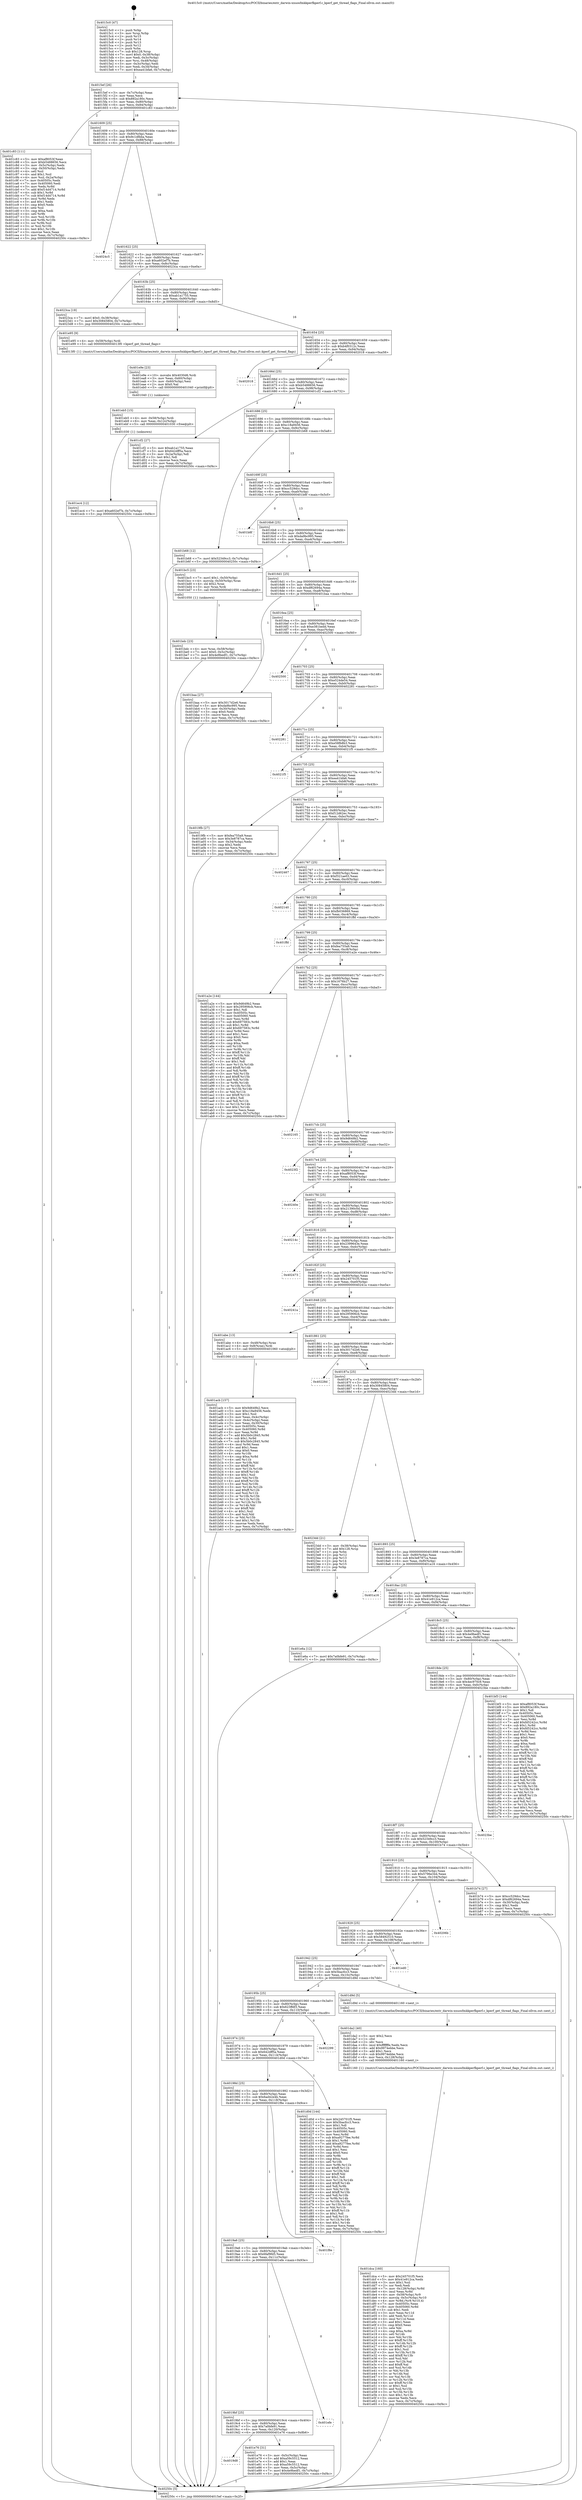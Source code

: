 digraph "0x4015c0" {
  label = "0x4015c0 (/mnt/c/Users/mathe/Desktop/tcc/POCII/binaries/extr_darwin-xnuosfmkkperfkperf.c_kperf_get_thread_flags_Final-ollvm.out::main(0))"
  labelloc = "t"
  node[shape=record]

  Entry [label="",width=0.3,height=0.3,shape=circle,fillcolor=black,style=filled]
  "0x4015ef" [label="{
     0x4015ef [26]\l
     | [instrs]\l
     &nbsp;&nbsp;0x4015ef \<+3\>: mov -0x7c(%rbp),%eax\l
     &nbsp;&nbsp;0x4015f2 \<+2\>: mov %eax,%ecx\l
     &nbsp;&nbsp;0x4015f4 \<+6\>: sub $0x892a180c,%ecx\l
     &nbsp;&nbsp;0x4015fa \<+3\>: mov %eax,-0x80(%rbp)\l
     &nbsp;&nbsp;0x4015fd \<+6\>: mov %ecx,-0x84(%rbp)\l
     &nbsp;&nbsp;0x401603 \<+6\>: je 0000000000401c83 \<main+0x6c3\>\l
  }"]
  "0x401c83" [label="{
     0x401c83 [111]\l
     | [instrs]\l
     &nbsp;&nbsp;0x401c83 \<+5\>: mov $0xaf8053f,%eax\l
     &nbsp;&nbsp;0x401c88 \<+5\>: mov $0xb5488656,%ecx\l
     &nbsp;&nbsp;0x401c8d \<+3\>: mov -0x5c(%rbp),%edx\l
     &nbsp;&nbsp;0x401c90 \<+3\>: cmp -0x50(%rbp),%edx\l
     &nbsp;&nbsp;0x401c93 \<+4\>: setl %sil\l
     &nbsp;&nbsp;0x401c97 \<+4\>: and $0x1,%sil\l
     &nbsp;&nbsp;0x401c9b \<+4\>: mov %sil,-0x2a(%rbp)\l
     &nbsp;&nbsp;0x401c9f \<+7\>: mov 0x40505c,%edx\l
     &nbsp;&nbsp;0x401ca6 \<+7\>: mov 0x405060,%edi\l
     &nbsp;&nbsp;0x401cad \<+3\>: mov %edx,%r8d\l
     &nbsp;&nbsp;0x401cb0 \<+7\>: add $0xf14d4714,%r8d\l
     &nbsp;&nbsp;0x401cb7 \<+4\>: sub $0x1,%r8d\l
     &nbsp;&nbsp;0x401cbb \<+7\>: sub $0xf14d4714,%r8d\l
     &nbsp;&nbsp;0x401cc2 \<+4\>: imul %r8d,%edx\l
     &nbsp;&nbsp;0x401cc6 \<+3\>: and $0x1,%edx\l
     &nbsp;&nbsp;0x401cc9 \<+3\>: cmp $0x0,%edx\l
     &nbsp;&nbsp;0x401ccc \<+4\>: sete %sil\l
     &nbsp;&nbsp;0x401cd0 \<+3\>: cmp $0xa,%edi\l
     &nbsp;&nbsp;0x401cd3 \<+4\>: setl %r9b\l
     &nbsp;&nbsp;0x401cd7 \<+3\>: mov %sil,%r10b\l
     &nbsp;&nbsp;0x401cda \<+3\>: and %r9b,%r10b\l
     &nbsp;&nbsp;0x401cdd \<+3\>: xor %r9b,%sil\l
     &nbsp;&nbsp;0x401ce0 \<+3\>: or %sil,%r10b\l
     &nbsp;&nbsp;0x401ce3 \<+4\>: test $0x1,%r10b\l
     &nbsp;&nbsp;0x401ce7 \<+3\>: cmovne %ecx,%eax\l
     &nbsp;&nbsp;0x401cea \<+3\>: mov %eax,-0x7c(%rbp)\l
     &nbsp;&nbsp;0x401ced \<+5\>: jmp 000000000040250c \<main+0xf4c\>\l
  }"]
  "0x401609" [label="{
     0x401609 [25]\l
     | [instrs]\l
     &nbsp;&nbsp;0x401609 \<+5\>: jmp 000000000040160e \<main+0x4e\>\l
     &nbsp;&nbsp;0x40160e \<+3\>: mov -0x80(%rbp),%eax\l
     &nbsp;&nbsp;0x401611 \<+5\>: sub $0x9c1dfbba,%eax\l
     &nbsp;&nbsp;0x401616 \<+6\>: mov %eax,-0x88(%rbp)\l
     &nbsp;&nbsp;0x40161c \<+6\>: je 00000000004024c5 \<main+0xf05\>\l
  }"]
  Exit [label="",width=0.3,height=0.3,shape=circle,fillcolor=black,style=filled,peripheries=2]
  "0x4024c5" [label="{
     0x4024c5\l
  }", style=dashed]
  "0x401622" [label="{
     0x401622 [25]\l
     | [instrs]\l
     &nbsp;&nbsp;0x401622 \<+5\>: jmp 0000000000401627 \<main+0x67\>\l
     &nbsp;&nbsp;0x401627 \<+3\>: mov -0x80(%rbp),%eax\l
     &nbsp;&nbsp;0x40162a \<+5\>: sub $0xa602ef7b,%eax\l
     &nbsp;&nbsp;0x40162f \<+6\>: mov %eax,-0x8c(%rbp)\l
     &nbsp;&nbsp;0x401635 \<+6\>: je 00000000004023ca \<main+0xe0a\>\l
  }"]
  "0x401ec4" [label="{
     0x401ec4 [12]\l
     | [instrs]\l
     &nbsp;&nbsp;0x401ec4 \<+7\>: movl $0xa602ef7b,-0x7c(%rbp)\l
     &nbsp;&nbsp;0x401ecb \<+5\>: jmp 000000000040250c \<main+0xf4c\>\l
  }"]
  "0x4023ca" [label="{
     0x4023ca [19]\l
     | [instrs]\l
     &nbsp;&nbsp;0x4023ca \<+7\>: movl $0x0,-0x38(%rbp)\l
     &nbsp;&nbsp;0x4023d1 \<+7\>: movl $0x30845804,-0x7c(%rbp)\l
     &nbsp;&nbsp;0x4023d8 \<+5\>: jmp 000000000040250c \<main+0xf4c\>\l
  }"]
  "0x40163b" [label="{
     0x40163b [25]\l
     | [instrs]\l
     &nbsp;&nbsp;0x40163b \<+5\>: jmp 0000000000401640 \<main+0x80\>\l
     &nbsp;&nbsp;0x401640 \<+3\>: mov -0x80(%rbp),%eax\l
     &nbsp;&nbsp;0x401643 \<+5\>: sub $0xab1a1755,%eax\l
     &nbsp;&nbsp;0x401648 \<+6\>: mov %eax,-0x90(%rbp)\l
     &nbsp;&nbsp;0x40164e \<+6\>: je 0000000000401e95 \<main+0x8d5\>\l
  }"]
  "0x401eb5" [label="{
     0x401eb5 [15]\l
     | [instrs]\l
     &nbsp;&nbsp;0x401eb5 \<+4\>: mov -0x58(%rbp),%rdi\l
     &nbsp;&nbsp;0x401eb9 \<+6\>: mov %eax,-0x12c(%rbp)\l
     &nbsp;&nbsp;0x401ebf \<+5\>: call 0000000000401030 \<free@plt\>\l
     | [calls]\l
     &nbsp;&nbsp;0x401030 \{1\} (unknown)\l
  }"]
  "0x401e95" [label="{
     0x401e95 [9]\l
     | [instrs]\l
     &nbsp;&nbsp;0x401e95 \<+4\>: mov -0x58(%rbp),%rdi\l
     &nbsp;&nbsp;0x401e99 \<+5\>: call 00000000004013f0 \<kperf_get_thread_flags\>\l
     | [calls]\l
     &nbsp;&nbsp;0x4013f0 \{1\} (/mnt/c/Users/mathe/Desktop/tcc/POCII/binaries/extr_darwin-xnuosfmkkperfkperf.c_kperf_get_thread_flags_Final-ollvm.out::kperf_get_thread_flags)\l
  }"]
  "0x401654" [label="{
     0x401654 [25]\l
     | [instrs]\l
     &nbsp;&nbsp;0x401654 \<+5\>: jmp 0000000000401659 \<main+0x99\>\l
     &nbsp;&nbsp;0x401659 \<+3\>: mov -0x80(%rbp),%eax\l
     &nbsp;&nbsp;0x40165c \<+5\>: sub $0xb4f0312c,%eax\l
     &nbsp;&nbsp;0x401661 \<+6\>: mov %eax,-0x94(%rbp)\l
     &nbsp;&nbsp;0x401667 \<+6\>: je 0000000000402018 \<main+0xa58\>\l
  }"]
  "0x401e9e" [label="{
     0x401e9e [23]\l
     | [instrs]\l
     &nbsp;&nbsp;0x401e9e \<+10\>: movabs $0x4030d6,%rdi\l
     &nbsp;&nbsp;0x401ea8 \<+3\>: mov %eax,-0x60(%rbp)\l
     &nbsp;&nbsp;0x401eab \<+3\>: mov -0x60(%rbp),%esi\l
     &nbsp;&nbsp;0x401eae \<+2\>: mov $0x0,%al\l
     &nbsp;&nbsp;0x401eb0 \<+5\>: call 0000000000401040 \<printf@plt\>\l
     | [calls]\l
     &nbsp;&nbsp;0x401040 \{1\} (unknown)\l
  }"]
  "0x402018" [label="{
     0x402018\l
  }", style=dashed]
  "0x40166d" [label="{
     0x40166d [25]\l
     | [instrs]\l
     &nbsp;&nbsp;0x40166d \<+5\>: jmp 0000000000401672 \<main+0xb2\>\l
     &nbsp;&nbsp;0x401672 \<+3\>: mov -0x80(%rbp),%eax\l
     &nbsp;&nbsp;0x401675 \<+5\>: sub $0xb5488656,%eax\l
     &nbsp;&nbsp;0x40167a \<+6\>: mov %eax,-0x98(%rbp)\l
     &nbsp;&nbsp;0x401680 \<+6\>: je 0000000000401cf2 \<main+0x732\>\l
  }"]
  "0x4019d8" [label="{
     0x4019d8\l
  }", style=dashed]
  "0x401cf2" [label="{
     0x401cf2 [27]\l
     | [instrs]\l
     &nbsp;&nbsp;0x401cf2 \<+5\>: mov $0xab1a1755,%eax\l
     &nbsp;&nbsp;0x401cf7 \<+5\>: mov $0x642dff5a,%ecx\l
     &nbsp;&nbsp;0x401cfc \<+3\>: mov -0x2a(%rbp),%dl\l
     &nbsp;&nbsp;0x401cff \<+3\>: test $0x1,%dl\l
     &nbsp;&nbsp;0x401d02 \<+3\>: cmovne %ecx,%eax\l
     &nbsp;&nbsp;0x401d05 \<+3\>: mov %eax,-0x7c(%rbp)\l
     &nbsp;&nbsp;0x401d08 \<+5\>: jmp 000000000040250c \<main+0xf4c\>\l
  }"]
  "0x401686" [label="{
     0x401686 [25]\l
     | [instrs]\l
     &nbsp;&nbsp;0x401686 \<+5\>: jmp 000000000040168b \<main+0xcb\>\l
     &nbsp;&nbsp;0x40168b \<+3\>: mov -0x80(%rbp),%eax\l
     &nbsp;&nbsp;0x40168e \<+5\>: sub $0xc18a9456,%eax\l
     &nbsp;&nbsp;0x401693 \<+6\>: mov %eax,-0x9c(%rbp)\l
     &nbsp;&nbsp;0x401699 \<+6\>: je 0000000000401b68 \<main+0x5a8\>\l
  }"]
  "0x401e76" [label="{
     0x401e76 [31]\l
     | [instrs]\l
     &nbsp;&nbsp;0x401e76 \<+3\>: mov -0x5c(%rbp),%eax\l
     &nbsp;&nbsp;0x401e79 \<+5\>: add $0xa59c5512,%eax\l
     &nbsp;&nbsp;0x401e7e \<+3\>: add $0x1,%eax\l
     &nbsp;&nbsp;0x401e81 \<+5\>: sub $0xa59c5512,%eax\l
     &nbsp;&nbsp;0x401e86 \<+3\>: mov %eax,-0x5c(%rbp)\l
     &nbsp;&nbsp;0x401e89 \<+7\>: movl $0x4e9bedf1,-0x7c(%rbp)\l
     &nbsp;&nbsp;0x401e90 \<+5\>: jmp 000000000040250c \<main+0xf4c\>\l
  }"]
  "0x401b68" [label="{
     0x401b68 [12]\l
     | [instrs]\l
     &nbsp;&nbsp;0x401b68 \<+7\>: movl $0x52349cc3,-0x7c(%rbp)\l
     &nbsp;&nbsp;0x401b6f \<+5\>: jmp 000000000040250c \<main+0xf4c\>\l
  }"]
  "0x40169f" [label="{
     0x40169f [25]\l
     | [instrs]\l
     &nbsp;&nbsp;0x40169f \<+5\>: jmp 00000000004016a4 \<main+0xe4\>\l
     &nbsp;&nbsp;0x4016a4 \<+3\>: mov -0x80(%rbp),%eax\l
     &nbsp;&nbsp;0x4016a7 \<+5\>: sub $0xcc529dcc,%eax\l
     &nbsp;&nbsp;0x4016ac \<+6\>: mov %eax,-0xa0(%rbp)\l
     &nbsp;&nbsp;0x4016b2 \<+6\>: je 0000000000401b8f \<main+0x5cf\>\l
  }"]
  "0x4019bf" [label="{
     0x4019bf [25]\l
     | [instrs]\l
     &nbsp;&nbsp;0x4019bf \<+5\>: jmp 00000000004019c4 \<main+0x404\>\l
     &nbsp;&nbsp;0x4019c4 \<+3\>: mov -0x80(%rbp),%eax\l
     &nbsp;&nbsp;0x4019c7 \<+5\>: sub $0x7a0bfe91,%eax\l
     &nbsp;&nbsp;0x4019cc \<+6\>: mov %eax,-0x120(%rbp)\l
     &nbsp;&nbsp;0x4019d2 \<+6\>: je 0000000000401e76 \<main+0x8b6\>\l
  }"]
  "0x401b8f" [label="{
     0x401b8f\l
  }", style=dashed]
  "0x4016b8" [label="{
     0x4016b8 [25]\l
     | [instrs]\l
     &nbsp;&nbsp;0x4016b8 \<+5\>: jmp 00000000004016bd \<main+0xfd\>\l
     &nbsp;&nbsp;0x4016bd \<+3\>: mov -0x80(%rbp),%eax\l
     &nbsp;&nbsp;0x4016c0 \<+5\>: sub $0xda9bc995,%eax\l
     &nbsp;&nbsp;0x4016c5 \<+6\>: mov %eax,-0xa4(%rbp)\l
     &nbsp;&nbsp;0x4016cb \<+6\>: je 0000000000401bc5 \<main+0x605\>\l
  }"]
  "0x401efe" [label="{
     0x401efe\l
  }", style=dashed]
  "0x401bc5" [label="{
     0x401bc5 [23]\l
     | [instrs]\l
     &nbsp;&nbsp;0x401bc5 \<+7\>: movl $0x1,-0x50(%rbp)\l
     &nbsp;&nbsp;0x401bcc \<+4\>: movslq -0x50(%rbp),%rax\l
     &nbsp;&nbsp;0x401bd0 \<+4\>: shl $0x2,%rax\l
     &nbsp;&nbsp;0x401bd4 \<+3\>: mov %rax,%rdi\l
     &nbsp;&nbsp;0x401bd7 \<+5\>: call 0000000000401050 \<malloc@plt\>\l
     | [calls]\l
     &nbsp;&nbsp;0x401050 \{1\} (unknown)\l
  }"]
  "0x4016d1" [label="{
     0x4016d1 [25]\l
     | [instrs]\l
     &nbsp;&nbsp;0x4016d1 \<+5\>: jmp 00000000004016d6 \<main+0x116\>\l
     &nbsp;&nbsp;0x4016d6 \<+3\>: mov -0x80(%rbp),%eax\l
     &nbsp;&nbsp;0x4016d9 \<+5\>: sub $0xdf62694a,%eax\l
     &nbsp;&nbsp;0x4016de \<+6\>: mov %eax,-0xa8(%rbp)\l
     &nbsp;&nbsp;0x4016e4 \<+6\>: je 0000000000401baa \<main+0x5ea\>\l
  }"]
  "0x4019a6" [label="{
     0x4019a6 [25]\l
     | [instrs]\l
     &nbsp;&nbsp;0x4019a6 \<+5\>: jmp 00000000004019ab \<main+0x3eb\>\l
     &nbsp;&nbsp;0x4019ab \<+3\>: mov -0x80(%rbp),%eax\l
     &nbsp;&nbsp;0x4019ae \<+5\>: sub $0x6faf9fd5,%eax\l
     &nbsp;&nbsp;0x4019b3 \<+6\>: mov %eax,-0x11c(%rbp)\l
     &nbsp;&nbsp;0x4019b9 \<+6\>: je 0000000000401efe \<main+0x93e\>\l
  }"]
  "0x401baa" [label="{
     0x401baa [27]\l
     | [instrs]\l
     &nbsp;&nbsp;0x401baa \<+5\>: mov $0x3017d2e6,%eax\l
     &nbsp;&nbsp;0x401baf \<+5\>: mov $0xda9bc995,%ecx\l
     &nbsp;&nbsp;0x401bb4 \<+3\>: mov -0x30(%rbp),%edx\l
     &nbsp;&nbsp;0x401bb7 \<+3\>: cmp $0x0,%edx\l
     &nbsp;&nbsp;0x401bba \<+3\>: cmove %ecx,%eax\l
     &nbsp;&nbsp;0x401bbd \<+3\>: mov %eax,-0x7c(%rbp)\l
     &nbsp;&nbsp;0x401bc0 \<+5\>: jmp 000000000040250c \<main+0xf4c\>\l
  }"]
  "0x4016ea" [label="{
     0x4016ea [25]\l
     | [instrs]\l
     &nbsp;&nbsp;0x4016ea \<+5\>: jmp 00000000004016ef \<main+0x12f\>\l
     &nbsp;&nbsp;0x4016ef \<+3\>: mov -0x80(%rbp),%eax\l
     &nbsp;&nbsp;0x4016f2 \<+5\>: sub $0xe381bedd,%eax\l
     &nbsp;&nbsp;0x4016f7 \<+6\>: mov %eax,-0xac(%rbp)\l
     &nbsp;&nbsp;0x4016fd \<+6\>: je 0000000000402500 \<main+0xf40\>\l
  }"]
  "0x401f8e" [label="{
     0x401f8e\l
  }", style=dashed]
  "0x402500" [label="{
     0x402500\l
  }", style=dashed]
  "0x401703" [label="{
     0x401703 [25]\l
     | [instrs]\l
     &nbsp;&nbsp;0x401703 \<+5\>: jmp 0000000000401708 \<main+0x148\>\l
     &nbsp;&nbsp;0x401708 \<+3\>: mov -0x80(%rbp),%eax\l
     &nbsp;&nbsp;0x40170b \<+5\>: sub $0xe524de54,%eax\l
     &nbsp;&nbsp;0x401710 \<+6\>: mov %eax,-0xb0(%rbp)\l
     &nbsp;&nbsp;0x401716 \<+6\>: je 0000000000402281 \<main+0xcc1\>\l
  }"]
  "0x401dca" [label="{
     0x401dca [160]\l
     | [instrs]\l
     &nbsp;&nbsp;0x401dca \<+5\>: mov $0x245701f5,%ecx\l
     &nbsp;&nbsp;0x401dcf \<+5\>: mov $0x41e912ca,%edx\l
     &nbsp;&nbsp;0x401dd4 \<+3\>: mov $0x1,%sil\l
     &nbsp;&nbsp;0x401dd7 \<+2\>: xor %edi,%edi\l
     &nbsp;&nbsp;0x401dd9 \<+7\>: mov -0x128(%rbp),%r8d\l
     &nbsp;&nbsp;0x401de0 \<+4\>: imul %eax,%r8d\l
     &nbsp;&nbsp;0x401de4 \<+4\>: mov -0x58(%rbp),%r9\l
     &nbsp;&nbsp;0x401de8 \<+4\>: movslq -0x5c(%rbp),%r10\l
     &nbsp;&nbsp;0x401dec \<+4\>: mov %r8d,(%r9,%r10,4)\l
     &nbsp;&nbsp;0x401df0 \<+7\>: mov 0x40505c,%eax\l
     &nbsp;&nbsp;0x401df7 \<+8\>: mov 0x405060,%r8d\l
     &nbsp;&nbsp;0x401dff \<+3\>: sub $0x1,%edi\l
     &nbsp;&nbsp;0x401e02 \<+3\>: mov %eax,%r11d\l
     &nbsp;&nbsp;0x401e05 \<+3\>: add %edi,%r11d\l
     &nbsp;&nbsp;0x401e08 \<+4\>: imul %r11d,%eax\l
     &nbsp;&nbsp;0x401e0c \<+3\>: and $0x1,%eax\l
     &nbsp;&nbsp;0x401e0f \<+3\>: cmp $0x0,%eax\l
     &nbsp;&nbsp;0x401e12 \<+3\>: sete %bl\l
     &nbsp;&nbsp;0x401e15 \<+4\>: cmp $0xa,%r8d\l
     &nbsp;&nbsp;0x401e19 \<+4\>: setl %r14b\l
     &nbsp;&nbsp;0x401e1d \<+3\>: mov %bl,%r15b\l
     &nbsp;&nbsp;0x401e20 \<+4\>: xor $0xff,%r15b\l
     &nbsp;&nbsp;0x401e24 \<+3\>: mov %r14b,%r12b\l
     &nbsp;&nbsp;0x401e27 \<+4\>: xor $0xff,%r12b\l
     &nbsp;&nbsp;0x401e2b \<+4\>: xor $0x1,%sil\l
     &nbsp;&nbsp;0x401e2f \<+3\>: mov %r15b,%r13b\l
     &nbsp;&nbsp;0x401e32 \<+4\>: and $0xff,%r13b\l
     &nbsp;&nbsp;0x401e36 \<+3\>: and %sil,%bl\l
     &nbsp;&nbsp;0x401e39 \<+3\>: mov %r12b,%al\l
     &nbsp;&nbsp;0x401e3c \<+2\>: and $0xff,%al\l
     &nbsp;&nbsp;0x401e3e \<+3\>: and %sil,%r14b\l
     &nbsp;&nbsp;0x401e41 \<+3\>: or %bl,%r13b\l
     &nbsp;&nbsp;0x401e44 \<+3\>: or %r14b,%al\l
     &nbsp;&nbsp;0x401e47 \<+3\>: xor %al,%r13b\l
     &nbsp;&nbsp;0x401e4a \<+3\>: or %r12b,%r15b\l
     &nbsp;&nbsp;0x401e4d \<+4\>: xor $0xff,%r15b\l
     &nbsp;&nbsp;0x401e51 \<+4\>: or $0x1,%sil\l
     &nbsp;&nbsp;0x401e55 \<+3\>: and %sil,%r15b\l
     &nbsp;&nbsp;0x401e58 \<+3\>: or %r15b,%r13b\l
     &nbsp;&nbsp;0x401e5b \<+4\>: test $0x1,%r13b\l
     &nbsp;&nbsp;0x401e5f \<+3\>: cmovne %edx,%ecx\l
     &nbsp;&nbsp;0x401e62 \<+3\>: mov %ecx,-0x7c(%rbp)\l
     &nbsp;&nbsp;0x401e65 \<+5\>: jmp 000000000040250c \<main+0xf4c\>\l
  }"]
  "0x402281" [label="{
     0x402281\l
  }", style=dashed]
  "0x40171c" [label="{
     0x40171c [25]\l
     | [instrs]\l
     &nbsp;&nbsp;0x40171c \<+5\>: jmp 0000000000401721 \<main+0x161\>\l
     &nbsp;&nbsp;0x401721 \<+3\>: mov -0x80(%rbp),%eax\l
     &nbsp;&nbsp;0x401724 \<+5\>: sub $0xe58fb8b3,%eax\l
     &nbsp;&nbsp;0x401729 \<+6\>: mov %eax,-0xb4(%rbp)\l
     &nbsp;&nbsp;0x40172f \<+6\>: je 00000000004021f5 \<main+0xc35\>\l
  }"]
  "0x401da2" [label="{
     0x401da2 [40]\l
     | [instrs]\l
     &nbsp;&nbsp;0x401da2 \<+5\>: mov $0x2,%ecx\l
     &nbsp;&nbsp;0x401da7 \<+1\>: cltd\l
     &nbsp;&nbsp;0x401da8 \<+2\>: idiv %ecx\l
     &nbsp;&nbsp;0x401daa \<+6\>: imul $0xfffffffe,%edx,%ecx\l
     &nbsp;&nbsp;0x401db0 \<+6\>: add $0x9974ebbe,%ecx\l
     &nbsp;&nbsp;0x401db6 \<+3\>: add $0x1,%ecx\l
     &nbsp;&nbsp;0x401db9 \<+6\>: sub $0x9974ebbe,%ecx\l
     &nbsp;&nbsp;0x401dbf \<+6\>: mov %ecx,-0x128(%rbp)\l
     &nbsp;&nbsp;0x401dc5 \<+5\>: call 0000000000401160 \<next_i\>\l
     | [calls]\l
     &nbsp;&nbsp;0x401160 \{1\} (/mnt/c/Users/mathe/Desktop/tcc/POCII/binaries/extr_darwin-xnuosfmkkperfkperf.c_kperf_get_thread_flags_Final-ollvm.out::next_i)\l
  }"]
  "0x4021f5" [label="{
     0x4021f5\l
  }", style=dashed]
  "0x401735" [label="{
     0x401735 [25]\l
     | [instrs]\l
     &nbsp;&nbsp;0x401735 \<+5\>: jmp 000000000040173a \<main+0x17a\>\l
     &nbsp;&nbsp;0x40173a \<+3\>: mov -0x80(%rbp),%eax\l
     &nbsp;&nbsp;0x40173d \<+5\>: sub $0xea41bfa6,%eax\l
     &nbsp;&nbsp;0x401742 \<+6\>: mov %eax,-0xb8(%rbp)\l
     &nbsp;&nbsp;0x401748 \<+6\>: je 00000000004019fb \<main+0x43b\>\l
  }"]
  "0x40198d" [label="{
     0x40198d [25]\l
     | [instrs]\l
     &nbsp;&nbsp;0x40198d \<+5\>: jmp 0000000000401992 \<main+0x3d2\>\l
     &nbsp;&nbsp;0x401992 \<+3\>: mov -0x80(%rbp),%eax\l
     &nbsp;&nbsp;0x401995 \<+5\>: sub $0x6ad42e4b,%eax\l
     &nbsp;&nbsp;0x40199a \<+6\>: mov %eax,-0x118(%rbp)\l
     &nbsp;&nbsp;0x4019a0 \<+6\>: je 0000000000401f8e \<main+0x9ce\>\l
  }"]
  "0x4019fb" [label="{
     0x4019fb [27]\l
     | [instrs]\l
     &nbsp;&nbsp;0x4019fb \<+5\>: mov $0xfea755a9,%eax\l
     &nbsp;&nbsp;0x401a00 \<+5\>: mov $0x3e8787ca,%ecx\l
     &nbsp;&nbsp;0x401a05 \<+3\>: mov -0x34(%rbp),%edx\l
     &nbsp;&nbsp;0x401a08 \<+3\>: cmp $0x2,%edx\l
     &nbsp;&nbsp;0x401a0b \<+3\>: cmovne %ecx,%eax\l
     &nbsp;&nbsp;0x401a0e \<+3\>: mov %eax,-0x7c(%rbp)\l
     &nbsp;&nbsp;0x401a11 \<+5\>: jmp 000000000040250c \<main+0xf4c\>\l
  }"]
  "0x40174e" [label="{
     0x40174e [25]\l
     | [instrs]\l
     &nbsp;&nbsp;0x40174e \<+5\>: jmp 0000000000401753 \<main+0x193\>\l
     &nbsp;&nbsp;0x401753 \<+3\>: mov -0x80(%rbp),%eax\l
     &nbsp;&nbsp;0x401756 \<+5\>: sub $0xf12d62ec,%eax\l
     &nbsp;&nbsp;0x40175b \<+6\>: mov %eax,-0xbc(%rbp)\l
     &nbsp;&nbsp;0x401761 \<+6\>: je 0000000000402467 \<main+0xea7\>\l
  }"]
  "0x40250c" [label="{
     0x40250c [5]\l
     | [instrs]\l
     &nbsp;&nbsp;0x40250c \<+5\>: jmp 00000000004015ef \<main+0x2f\>\l
  }"]
  "0x4015c0" [label="{
     0x4015c0 [47]\l
     | [instrs]\l
     &nbsp;&nbsp;0x4015c0 \<+1\>: push %rbp\l
     &nbsp;&nbsp;0x4015c1 \<+3\>: mov %rsp,%rbp\l
     &nbsp;&nbsp;0x4015c4 \<+2\>: push %r15\l
     &nbsp;&nbsp;0x4015c6 \<+2\>: push %r14\l
     &nbsp;&nbsp;0x4015c8 \<+2\>: push %r13\l
     &nbsp;&nbsp;0x4015ca \<+2\>: push %r12\l
     &nbsp;&nbsp;0x4015cc \<+1\>: push %rbx\l
     &nbsp;&nbsp;0x4015cd \<+7\>: sub $0x128,%rsp\l
     &nbsp;&nbsp;0x4015d4 \<+7\>: movl $0x0,-0x38(%rbp)\l
     &nbsp;&nbsp;0x4015db \<+3\>: mov %edi,-0x3c(%rbp)\l
     &nbsp;&nbsp;0x4015de \<+4\>: mov %rsi,-0x48(%rbp)\l
     &nbsp;&nbsp;0x4015e2 \<+3\>: mov -0x3c(%rbp),%edi\l
     &nbsp;&nbsp;0x4015e5 \<+3\>: mov %edi,-0x34(%rbp)\l
     &nbsp;&nbsp;0x4015e8 \<+7\>: movl $0xea41bfa6,-0x7c(%rbp)\l
  }"]
  "0x401d0d" [label="{
     0x401d0d [144]\l
     | [instrs]\l
     &nbsp;&nbsp;0x401d0d \<+5\>: mov $0x245701f5,%eax\l
     &nbsp;&nbsp;0x401d12 \<+5\>: mov $0x5bacfcc3,%ecx\l
     &nbsp;&nbsp;0x401d17 \<+2\>: mov $0x1,%dl\l
     &nbsp;&nbsp;0x401d19 \<+7\>: mov 0x40505c,%esi\l
     &nbsp;&nbsp;0x401d20 \<+7\>: mov 0x405060,%edi\l
     &nbsp;&nbsp;0x401d27 \<+3\>: mov %esi,%r8d\l
     &nbsp;&nbsp;0x401d2a \<+7\>: sub $0xa9277fee,%r8d\l
     &nbsp;&nbsp;0x401d31 \<+4\>: sub $0x1,%r8d\l
     &nbsp;&nbsp;0x401d35 \<+7\>: add $0xa9277fee,%r8d\l
     &nbsp;&nbsp;0x401d3c \<+4\>: imul %r8d,%esi\l
     &nbsp;&nbsp;0x401d40 \<+3\>: and $0x1,%esi\l
     &nbsp;&nbsp;0x401d43 \<+3\>: cmp $0x0,%esi\l
     &nbsp;&nbsp;0x401d46 \<+4\>: sete %r9b\l
     &nbsp;&nbsp;0x401d4a \<+3\>: cmp $0xa,%edi\l
     &nbsp;&nbsp;0x401d4d \<+4\>: setl %r10b\l
     &nbsp;&nbsp;0x401d51 \<+3\>: mov %r9b,%r11b\l
     &nbsp;&nbsp;0x401d54 \<+4\>: xor $0xff,%r11b\l
     &nbsp;&nbsp;0x401d58 \<+3\>: mov %r10b,%bl\l
     &nbsp;&nbsp;0x401d5b \<+3\>: xor $0xff,%bl\l
     &nbsp;&nbsp;0x401d5e \<+3\>: xor $0x1,%dl\l
     &nbsp;&nbsp;0x401d61 \<+3\>: mov %r11b,%r14b\l
     &nbsp;&nbsp;0x401d64 \<+4\>: and $0xff,%r14b\l
     &nbsp;&nbsp;0x401d68 \<+3\>: and %dl,%r9b\l
     &nbsp;&nbsp;0x401d6b \<+3\>: mov %bl,%r15b\l
     &nbsp;&nbsp;0x401d6e \<+4\>: and $0xff,%r15b\l
     &nbsp;&nbsp;0x401d72 \<+3\>: and %dl,%r10b\l
     &nbsp;&nbsp;0x401d75 \<+3\>: or %r9b,%r14b\l
     &nbsp;&nbsp;0x401d78 \<+3\>: or %r10b,%r15b\l
     &nbsp;&nbsp;0x401d7b \<+3\>: xor %r15b,%r14b\l
     &nbsp;&nbsp;0x401d7e \<+3\>: or %bl,%r11b\l
     &nbsp;&nbsp;0x401d81 \<+4\>: xor $0xff,%r11b\l
     &nbsp;&nbsp;0x401d85 \<+3\>: or $0x1,%dl\l
     &nbsp;&nbsp;0x401d88 \<+3\>: and %dl,%r11b\l
     &nbsp;&nbsp;0x401d8b \<+3\>: or %r11b,%r14b\l
     &nbsp;&nbsp;0x401d8e \<+4\>: test $0x1,%r14b\l
     &nbsp;&nbsp;0x401d92 \<+3\>: cmovne %ecx,%eax\l
     &nbsp;&nbsp;0x401d95 \<+3\>: mov %eax,-0x7c(%rbp)\l
     &nbsp;&nbsp;0x401d98 \<+5\>: jmp 000000000040250c \<main+0xf4c\>\l
  }"]
  "0x402467" [label="{
     0x402467\l
  }", style=dashed]
  "0x401767" [label="{
     0x401767 [25]\l
     | [instrs]\l
     &nbsp;&nbsp;0x401767 \<+5\>: jmp 000000000040176c \<main+0x1ac\>\l
     &nbsp;&nbsp;0x40176c \<+3\>: mov -0x80(%rbp),%eax\l
     &nbsp;&nbsp;0x40176f \<+5\>: sub $0xf321ae03,%eax\l
     &nbsp;&nbsp;0x401774 \<+6\>: mov %eax,-0xc0(%rbp)\l
     &nbsp;&nbsp;0x40177a \<+6\>: je 0000000000402140 \<main+0xb80\>\l
  }"]
  "0x401974" [label="{
     0x401974 [25]\l
     | [instrs]\l
     &nbsp;&nbsp;0x401974 \<+5\>: jmp 0000000000401979 \<main+0x3b9\>\l
     &nbsp;&nbsp;0x401979 \<+3\>: mov -0x80(%rbp),%eax\l
     &nbsp;&nbsp;0x40197c \<+5\>: sub $0x642dff5a,%eax\l
     &nbsp;&nbsp;0x401981 \<+6\>: mov %eax,-0x114(%rbp)\l
     &nbsp;&nbsp;0x401987 \<+6\>: je 0000000000401d0d \<main+0x74d\>\l
  }"]
  "0x402140" [label="{
     0x402140\l
  }", style=dashed]
  "0x401780" [label="{
     0x401780 [25]\l
     | [instrs]\l
     &nbsp;&nbsp;0x401780 \<+5\>: jmp 0000000000401785 \<main+0x1c5\>\l
     &nbsp;&nbsp;0x401785 \<+3\>: mov -0x80(%rbp),%eax\l
     &nbsp;&nbsp;0x401788 \<+5\>: sub $0xfb036869,%eax\l
     &nbsp;&nbsp;0x40178d \<+6\>: mov %eax,-0xc4(%rbp)\l
     &nbsp;&nbsp;0x401793 \<+6\>: je 0000000000401ffd \<main+0xa3d\>\l
  }"]
  "0x402299" [label="{
     0x402299\l
  }", style=dashed]
  "0x401ffd" [label="{
     0x401ffd\l
  }", style=dashed]
  "0x401799" [label="{
     0x401799 [25]\l
     | [instrs]\l
     &nbsp;&nbsp;0x401799 \<+5\>: jmp 000000000040179e \<main+0x1de\>\l
     &nbsp;&nbsp;0x40179e \<+3\>: mov -0x80(%rbp),%eax\l
     &nbsp;&nbsp;0x4017a1 \<+5\>: sub $0xfea755a9,%eax\l
     &nbsp;&nbsp;0x4017a6 \<+6\>: mov %eax,-0xc8(%rbp)\l
     &nbsp;&nbsp;0x4017ac \<+6\>: je 0000000000401a2e \<main+0x46e\>\l
  }"]
  "0x40195b" [label="{
     0x40195b [25]\l
     | [instrs]\l
     &nbsp;&nbsp;0x40195b \<+5\>: jmp 0000000000401960 \<main+0x3a0\>\l
     &nbsp;&nbsp;0x401960 \<+3\>: mov -0x80(%rbp),%eax\l
     &nbsp;&nbsp;0x401963 \<+5\>: sub $0x623ffdf3,%eax\l
     &nbsp;&nbsp;0x401968 \<+6\>: mov %eax,-0x110(%rbp)\l
     &nbsp;&nbsp;0x40196e \<+6\>: je 0000000000402299 \<main+0xcd9\>\l
  }"]
  "0x401a2e" [label="{
     0x401a2e [144]\l
     | [instrs]\l
     &nbsp;&nbsp;0x401a2e \<+5\>: mov $0x9d649b2,%eax\l
     &nbsp;&nbsp;0x401a33 \<+5\>: mov $0x295906cb,%ecx\l
     &nbsp;&nbsp;0x401a38 \<+2\>: mov $0x1,%dl\l
     &nbsp;&nbsp;0x401a3a \<+7\>: mov 0x40505c,%esi\l
     &nbsp;&nbsp;0x401a41 \<+7\>: mov 0x405060,%edi\l
     &nbsp;&nbsp;0x401a48 \<+3\>: mov %esi,%r8d\l
     &nbsp;&nbsp;0x401a4b \<+7\>: sub $0x697583c,%r8d\l
     &nbsp;&nbsp;0x401a52 \<+4\>: sub $0x1,%r8d\l
     &nbsp;&nbsp;0x401a56 \<+7\>: add $0x697583c,%r8d\l
     &nbsp;&nbsp;0x401a5d \<+4\>: imul %r8d,%esi\l
     &nbsp;&nbsp;0x401a61 \<+3\>: and $0x1,%esi\l
     &nbsp;&nbsp;0x401a64 \<+3\>: cmp $0x0,%esi\l
     &nbsp;&nbsp;0x401a67 \<+4\>: sete %r9b\l
     &nbsp;&nbsp;0x401a6b \<+3\>: cmp $0xa,%edi\l
     &nbsp;&nbsp;0x401a6e \<+4\>: setl %r10b\l
     &nbsp;&nbsp;0x401a72 \<+3\>: mov %r9b,%r11b\l
     &nbsp;&nbsp;0x401a75 \<+4\>: xor $0xff,%r11b\l
     &nbsp;&nbsp;0x401a79 \<+3\>: mov %r10b,%bl\l
     &nbsp;&nbsp;0x401a7c \<+3\>: xor $0xff,%bl\l
     &nbsp;&nbsp;0x401a7f \<+3\>: xor $0x1,%dl\l
     &nbsp;&nbsp;0x401a82 \<+3\>: mov %r11b,%r14b\l
     &nbsp;&nbsp;0x401a85 \<+4\>: and $0xff,%r14b\l
     &nbsp;&nbsp;0x401a89 \<+3\>: and %dl,%r9b\l
     &nbsp;&nbsp;0x401a8c \<+3\>: mov %bl,%r15b\l
     &nbsp;&nbsp;0x401a8f \<+4\>: and $0xff,%r15b\l
     &nbsp;&nbsp;0x401a93 \<+3\>: and %dl,%r10b\l
     &nbsp;&nbsp;0x401a96 \<+3\>: or %r9b,%r14b\l
     &nbsp;&nbsp;0x401a99 \<+3\>: or %r10b,%r15b\l
     &nbsp;&nbsp;0x401a9c \<+3\>: xor %r15b,%r14b\l
     &nbsp;&nbsp;0x401a9f \<+3\>: or %bl,%r11b\l
     &nbsp;&nbsp;0x401aa2 \<+4\>: xor $0xff,%r11b\l
     &nbsp;&nbsp;0x401aa6 \<+3\>: or $0x1,%dl\l
     &nbsp;&nbsp;0x401aa9 \<+3\>: and %dl,%r11b\l
     &nbsp;&nbsp;0x401aac \<+3\>: or %r11b,%r14b\l
     &nbsp;&nbsp;0x401aaf \<+4\>: test $0x1,%r14b\l
     &nbsp;&nbsp;0x401ab3 \<+3\>: cmovne %ecx,%eax\l
     &nbsp;&nbsp;0x401ab6 \<+3\>: mov %eax,-0x7c(%rbp)\l
     &nbsp;&nbsp;0x401ab9 \<+5\>: jmp 000000000040250c \<main+0xf4c\>\l
  }"]
  "0x4017b2" [label="{
     0x4017b2 [25]\l
     | [instrs]\l
     &nbsp;&nbsp;0x4017b2 \<+5\>: jmp 00000000004017b7 \<main+0x1f7\>\l
     &nbsp;&nbsp;0x4017b7 \<+3\>: mov -0x80(%rbp),%eax\l
     &nbsp;&nbsp;0x4017ba \<+5\>: sub $0x1676b27,%eax\l
     &nbsp;&nbsp;0x4017bf \<+6\>: mov %eax,-0xcc(%rbp)\l
     &nbsp;&nbsp;0x4017c5 \<+6\>: je 0000000000402165 \<main+0xba5\>\l
  }"]
  "0x401d9d" [label="{
     0x401d9d [5]\l
     | [instrs]\l
     &nbsp;&nbsp;0x401d9d \<+5\>: call 0000000000401160 \<next_i\>\l
     | [calls]\l
     &nbsp;&nbsp;0x401160 \{1\} (/mnt/c/Users/mathe/Desktop/tcc/POCII/binaries/extr_darwin-xnuosfmkkperfkperf.c_kperf_get_thread_flags_Final-ollvm.out::next_i)\l
  }"]
  "0x402165" [label="{
     0x402165\l
  }", style=dashed]
  "0x4017cb" [label="{
     0x4017cb [25]\l
     | [instrs]\l
     &nbsp;&nbsp;0x4017cb \<+5\>: jmp 00000000004017d0 \<main+0x210\>\l
     &nbsp;&nbsp;0x4017d0 \<+3\>: mov -0x80(%rbp),%eax\l
     &nbsp;&nbsp;0x4017d3 \<+5\>: sub $0x9d649b2,%eax\l
     &nbsp;&nbsp;0x4017d8 \<+6\>: mov %eax,-0xd0(%rbp)\l
     &nbsp;&nbsp;0x4017de \<+6\>: je 00000000004023f2 \<main+0xe32\>\l
  }"]
  "0x401942" [label="{
     0x401942 [25]\l
     | [instrs]\l
     &nbsp;&nbsp;0x401942 \<+5\>: jmp 0000000000401947 \<main+0x387\>\l
     &nbsp;&nbsp;0x401947 \<+3\>: mov -0x80(%rbp),%eax\l
     &nbsp;&nbsp;0x40194a \<+5\>: sub $0x5bacfcc3,%eax\l
     &nbsp;&nbsp;0x40194f \<+6\>: mov %eax,-0x10c(%rbp)\l
     &nbsp;&nbsp;0x401955 \<+6\>: je 0000000000401d9d \<main+0x7dd\>\l
  }"]
  "0x4023f2" [label="{
     0x4023f2\l
  }", style=dashed]
  "0x4017e4" [label="{
     0x4017e4 [25]\l
     | [instrs]\l
     &nbsp;&nbsp;0x4017e4 \<+5\>: jmp 00000000004017e9 \<main+0x229\>\l
     &nbsp;&nbsp;0x4017e9 \<+3\>: mov -0x80(%rbp),%eax\l
     &nbsp;&nbsp;0x4017ec \<+5\>: sub $0xaf8053f,%eax\l
     &nbsp;&nbsp;0x4017f1 \<+6\>: mov %eax,-0xd4(%rbp)\l
     &nbsp;&nbsp;0x4017f7 \<+6\>: je 000000000040240e \<main+0xe4e\>\l
  }"]
  "0x401ed0" [label="{
     0x401ed0\l
  }", style=dashed]
  "0x40240e" [label="{
     0x40240e\l
  }", style=dashed]
  "0x4017fd" [label="{
     0x4017fd [25]\l
     | [instrs]\l
     &nbsp;&nbsp;0x4017fd \<+5\>: jmp 0000000000401802 \<main+0x242\>\l
     &nbsp;&nbsp;0x401802 \<+3\>: mov -0x80(%rbp),%eax\l
     &nbsp;&nbsp;0x401805 \<+5\>: sub $0x21390c0d,%eax\l
     &nbsp;&nbsp;0x40180a \<+6\>: mov %eax,-0xd8(%rbp)\l
     &nbsp;&nbsp;0x401810 \<+6\>: je 000000000040214c \<main+0xb8c\>\l
  }"]
  "0x401929" [label="{
     0x401929 [25]\l
     | [instrs]\l
     &nbsp;&nbsp;0x401929 \<+5\>: jmp 000000000040192e \<main+0x36e\>\l
     &nbsp;&nbsp;0x40192e \<+3\>: mov -0x80(%rbp),%eax\l
     &nbsp;&nbsp;0x401931 \<+5\>: sub $0x58492510,%eax\l
     &nbsp;&nbsp;0x401936 \<+6\>: mov %eax,-0x108(%rbp)\l
     &nbsp;&nbsp;0x40193c \<+6\>: je 0000000000401ed0 \<main+0x910\>\l
  }"]
  "0x40214c" [label="{
     0x40214c\l
  }", style=dashed]
  "0x401816" [label="{
     0x401816 [25]\l
     | [instrs]\l
     &nbsp;&nbsp;0x401816 \<+5\>: jmp 000000000040181b \<main+0x25b\>\l
     &nbsp;&nbsp;0x40181b \<+3\>: mov -0x80(%rbp),%eax\l
     &nbsp;&nbsp;0x40181e \<+5\>: sub $0x2399643e,%eax\l
     &nbsp;&nbsp;0x401823 \<+6\>: mov %eax,-0xdc(%rbp)\l
     &nbsp;&nbsp;0x401829 \<+6\>: je 0000000000402473 \<main+0xeb3\>\l
  }"]
  "0x40206b" [label="{
     0x40206b\l
  }", style=dashed]
  "0x402473" [label="{
     0x402473\l
  }", style=dashed]
  "0x40182f" [label="{
     0x40182f [25]\l
     | [instrs]\l
     &nbsp;&nbsp;0x40182f \<+5\>: jmp 0000000000401834 \<main+0x274\>\l
     &nbsp;&nbsp;0x401834 \<+3\>: mov -0x80(%rbp),%eax\l
     &nbsp;&nbsp;0x401837 \<+5\>: sub $0x245701f5,%eax\l
     &nbsp;&nbsp;0x40183c \<+6\>: mov %eax,-0xe0(%rbp)\l
     &nbsp;&nbsp;0x401842 \<+6\>: je 000000000040241a \<main+0xe5a\>\l
  }"]
  "0x401bdc" [label="{
     0x401bdc [23]\l
     | [instrs]\l
     &nbsp;&nbsp;0x401bdc \<+4\>: mov %rax,-0x58(%rbp)\l
     &nbsp;&nbsp;0x401be0 \<+7\>: movl $0x0,-0x5c(%rbp)\l
     &nbsp;&nbsp;0x401be7 \<+7\>: movl $0x4e9bedf1,-0x7c(%rbp)\l
     &nbsp;&nbsp;0x401bee \<+5\>: jmp 000000000040250c \<main+0xf4c\>\l
  }"]
  "0x40241a" [label="{
     0x40241a\l
  }", style=dashed]
  "0x401848" [label="{
     0x401848 [25]\l
     | [instrs]\l
     &nbsp;&nbsp;0x401848 \<+5\>: jmp 000000000040184d \<main+0x28d\>\l
     &nbsp;&nbsp;0x40184d \<+3\>: mov -0x80(%rbp),%eax\l
     &nbsp;&nbsp;0x401850 \<+5\>: sub $0x295906cb,%eax\l
     &nbsp;&nbsp;0x401855 \<+6\>: mov %eax,-0xe4(%rbp)\l
     &nbsp;&nbsp;0x40185b \<+6\>: je 0000000000401abe \<main+0x4fe\>\l
  }"]
  "0x401910" [label="{
     0x401910 [25]\l
     | [instrs]\l
     &nbsp;&nbsp;0x401910 \<+5\>: jmp 0000000000401915 \<main+0x355\>\l
     &nbsp;&nbsp;0x401915 \<+3\>: mov -0x80(%rbp),%eax\l
     &nbsp;&nbsp;0x401918 \<+5\>: sub $0x5796e344,%eax\l
     &nbsp;&nbsp;0x40191d \<+6\>: mov %eax,-0x104(%rbp)\l
     &nbsp;&nbsp;0x401923 \<+6\>: je 000000000040206b \<main+0xaab\>\l
  }"]
  "0x401abe" [label="{
     0x401abe [13]\l
     | [instrs]\l
     &nbsp;&nbsp;0x401abe \<+4\>: mov -0x48(%rbp),%rax\l
     &nbsp;&nbsp;0x401ac2 \<+4\>: mov 0x8(%rax),%rdi\l
     &nbsp;&nbsp;0x401ac6 \<+5\>: call 0000000000401060 \<atoi@plt\>\l
     | [calls]\l
     &nbsp;&nbsp;0x401060 \{1\} (unknown)\l
  }"]
  "0x401861" [label="{
     0x401861 [25]\l
     | [instrs]\l
     &nbsp;&nbsp;0x401861 \<+5\>: jmp 0000000000401866 \<main+0x2a6\>\l
     &nbsp;&nbsp;0x401866 \<+3\>: mov -0x80(%rbp),%eax\l
     &nbsp;&nbsp;0x401869 \<+5\>: sub $0x3017d2e6,%eax\l
     &nbsp;&nbsp;0x40186e \<+6\>: mov %eax,-0xe8(%rbp)\l
     &nbsp;&nbsp;0x401874 \<+6\>: je 000000000040228d \<main+0xccd\>\l
  }"]
  "0x401acb" [label="{
     0x401acb [157]\l
     | [instrs]\l
     &nbsp;&nbsp;0x401acb \<+5\>: mov $0x9d649b2,%ecx\l
     &nbsp;&nbsp;0x401ad0 \<+5\>: mov $0xc18a9456,%edx\l
     &nbsp;&nbsp;0x401ad5 \<+3\>: mov $0x1,%sil\l
     &nbsp;&nbsp;0x401ad8 \<+3\>: mov %eax,-0x4c(%rbp)\l
     &nbsp;&nbsp;0x401adb \<+3\>: mov -0x4c(%rbp),%eax\l
     &nbsp;&nbsp;0x401ade \<+3\>: mov %eax,-0x30(%rbp)\l
     &nbsp;&nbsp;0x401ae1 \<+7\>: mov 0x40505c,%eax\l
     &nbsp;&nbsp;0x401ae8 \<+8\>: mov 0x405060,%r8d\l
     &nbsp;&nbsp;0x401af0 \<+3\>: mov %eax,%r9d\l
     &nbsp;&nbsp;0x401af3 \<+7\>: add $0x5b0c2845,%r9d\l
     &nbsp;&nbsp;0x401afa \<+4\>: sub $0x1,%r9d\l
     &nbsp;&nbsp;0x401afe \<+7\>: sub $0x5b0c2845,%r9d\l
     &nbsp;&nbsp;0x401b05 \<+4\>: imul %r9d,%eax\l
     &nbsp;&nbsp;0x401b09 \<+3\>: and $0x1,%eax\l
     &nbsp;&nbsp;0x401b0c \<+3\>: cmp $0x0,%eax\l
     &nbsp;&nbsp;0x401b0f \<+4\>: sete %r10b\l
     &nbsp;&nbsp;0x401b13 \<+4\>: cmp $0xa,%r8d\l
     &nbsp;&nbsp;0x401b17 \<+4\>: setl %r11b\l
     &nbsp;&nbsp;0x401b1b \<+3\>: mov %r10b,%bl\l
     &nbsp;&nbsp;0x401b1e \<+3\>: xor $0xff,%bl\l
     &nbsp;&nbsp;0x401b21 \<+3\>: mov %r11b,%r14b\l
     &nbsp;&nbsp;0x401b24 \<+4\>: xor $0xff,%r14b\l
     &nbsp;&nbsp;0x401b28 \<+4\>: xor $0x1,%sil\l
     &nbsp;&nbsp;0x401b2c \<+3\>: mov %bl,%r15b\l
     &nbsp;&nbsp;0x401b2f \<+4\>: and $0xff,%r15b\l
     &nbsp;&nbsp;0x401b33 \<+3\>: and %sil,%r10b\l
     &nbsp;&nbsp;0x401b36 \<+3\>: mov %r14b,%r12b\l
     &nbsp;&nbsp;0x401b39 \<+4\>: and $0xff,%r12b\l
     &nbsp;&nbsp;0x401b3d \<+3\>: and %sil,%r11b\l
     &nbsp;&nbsp;0x401b40 \<+3\>: or %r10b,%r15b\l
     &nbsp;&nbsp;0x401b43 \<+3\>: or %r11b,%r12b\l
     &nbsp;&nbsp;0x401b46 \<+3\>: xor %r12b,%r15b\l
     &nbsp;&nbsp;0x401b49 \<+3\>: or %r14b,%bl\l
     &nbsp;&nbsp;0x401b4c \<+3\>: xor $0xff,%bl\l
     &nbsp;&nbsp;0x401b4f \<+4\>: or $0x1,%sil\l
     &nbsp;&nbsp;0x401b53 \<+3\>: and %sil,%bl\l
     &nbsp;&nbsp;0x401b56 \<+3\>: or %bl,%r15b\l
     &nbsp;&nbsp;0x401b59 \<+4\>: test $0x1,%r15b\l
     &nbsp;&nbsp;0x401b5d \<+3\>: cmovne %edx,%ecx\l
     &nbsp;&nbsp;0x401b60 \<+3\>: mov %ecx,-0x7c(%rbp)\l
     &nbsp;&nbsp;0x401b63 \<+5\>: jmp 000000000040250c \<main+0xf4c\>\l
  }"]
  "0x401b74" [label="{
     0x401b74 [27]\l
     | [instrs]\l
     &nbsp;&nbsp;0x401b74 \<+5\>: mov $0xcc529dcc,%eax\l
     &nbsp;&nbsp;0x401b79 \<+5\>: mov $0xdf62694a,%ecx\l
     &nbsp;&nbsp;0x401b7e \<+3\>: mov -0x30(%rbp),%edx\l
     &nbsp;&nbsp;0x401b81 \<+3\>: cmp $0x1,%edx\l
     &nbsp;&nbsp;0x401b84 \<+3\>: cmovl %ecx,%eax\l
     &nbsp;&nbsp;0x401b87 \<+3\>: mov %eax,-0x7c(%rbp)\l
     &nbsp;&nbsp;0x401b8a \<+5\>: jmp 000000000040250c \<main+0xf4c\>\l
  }"]
  "0x40228d" [label="{
     0x40228d\l
  }", style=dashed]
  "0x40187a" [label="{
     0x40187a [25]\l
     | [instrs]\l
     &nbsp;&nbsp;0x40187a \<+5\>: jmp 000000000040187f \<main+0x2bf\>\l
     &nbsp;&nbsp;0x40187f \<+3\>: mov -0x80(%rbp),%eax\l
     &nbsp;&nbsp;0x401882 \<+5\>: sub $0x30845804,%eax\l
     &nbsp;&nbsp;0x401887 \<+6\>: mov %eax,-0xec(%rbp)\l
     &nbsp;&nbsp;0x40188d \<+6\>: je 00000000004023dd \<main+0xe1d\>\l
  }"]
  "0x4018f7" [label="{
     0x4018f7 [25]\l
     | [instrs]\l
     &nbsp;&nbsp;0x4018f7 \<+5\>: jmp 00000000004018fc \<main+0x33c\>\l
     &nbsp;&nbsp;0x4018fc \<+3\>: mov -0x80(%rbp),%eax\l
     &nbsp;&nbsp;0x4018ff \<+5\>: sub $0x52349cc3,%eax\l
     &nbsp;&nbsp;0x401904 \<+6\>: mov %eax,-0x100(%rbp)\l
     &nbsp;&nbsp;0x40190a \<+6\>: je 0000000000401b74 \<main+0x5b4\>\l
  }"]
  "0x4023dd" [label="{
     0x4023dd [21]\l
     | [instrs]\l
     &nbsp;&nbsp;0x4023dd \<+3\>: mov -0x38(%rbp),%eax\l
     &nbsp;&nbsp;0x4023e0 \<+7\>: add $0x128,%rsp\l
     &nbsp;&nbsp;0x4023e7 \<+1\>: pop %rbx\l
     &nbsp;&nbsp;0x4023e8 \<+2\>: pop %r12\l
     &nbsp;&nbsp;0x4023ea \<+2\>: pop %r13\l
     &nbsp;&nbsp;0x4023ec \<+2\>: pop %r14\l
     &nbsp;&nbsp;0x4023ee \<+2\>: pop %r15\l
     &nbsp;&nbsp;0x4023f0 \<+1\>: pop %rbp\l
     &nbsp;&nbsp;0x4023f1 \<+1\>: ret\l
  }"]
  "0x401893" [label="{
     0x401893 [25]\l
     | [instrs]\l
     &nbsp;&nbsp;0x401893 \<+5\>: jmp 0000000000401898 \<main+0x2d8\>\l
     &nbsp;&nbsp;0x401898 \<+3\>: mov -0x80(%rbp),%eax\l
     &nbsp;&nbsp;0x40189b \<+5\>: sub $0x3e8787ca,%eax\l
     &nbsp;&nbsp;0x4018a0 \<+6\>: mov %eax,-0xf0(%rbp)\l
     &nbsp;&nbsp;0x4018a6 \<+6\>: je 0000000000401a16 \<main+0x456\>\l
  }"]
  "0x4023be" [label="{
     0x4023be\l
  }", style=dashed]
  "0x401a16" [label="{
     0x401a16\l
  }", style=dashed]
  "0x4018ac" [label="{
     0x4018ac [25]\l
     | [instrs]\l
     &nbsp;&nbsp;0x4018ac \<+5\>: jmp 00000000004018b1 \<main+0x2f1\>\l
     &nbsp;&nbsp;0x4018b1 \<+3\>: mov -0x80(%rbp),%eax\l
     &nbsp;&nbsp;0x4018b4 \<+5\>: sub $0x41e912ca,%eax\l
     &nbsp;&nbsp;0x4018b9 \<+6\>: mov %eax,-0xf4(%rbp)\l
     &nbsp;&nbsp;0x4018bf \<+6\>: je 0000000000401e6a \<main+0x8aa\>\l
  }"]
  "0x4018de" [label="{
     0x4018de [25]\l
     | [instrs]\l
     &nbsp;&nbsp;0x4018de \<+5\>: jmp 00000000004018e3 \<main+0x323\>\l
     &nbsp;&nbsp;0x4018e3 \<+3\>: mov -0x80(%rbp),%eax\l
     &nbsp;&nbsp;0x4018e6 \<+5\>: sub $0x4ec970c9,%eax\l
     &nbsp;&nbsp;0x4018eb \<+6\>: mov %eax,-0xfc(%rbp)\l
     &nbsp;&nbsp;0x4018f1 \<+6\>: je 00000000004023be \<main+0xdfe\>\l
  }"]
  "0x401e6a" [label="{
     0x401e6a [12]\l
     | [instrs]\l
     &nbsp;&nbsp;0x401e6a \<+7\>: movl $0x7a0bfe91,-0x7c(%rbp)\l
     &nbsp;&nbsp;0x401e71 \<+5\>: jmp 000000000040250c \<main+0xf4c\>\l
  }"]
  "0x4018c5" [label="{
     0x4018c5 [25]\l
     | [instrs]\l
     &nbsp;&nbsp;0x4018c5 \<+5\>: jmp 00000000004018ca \<main+0x30a\>\l
     &nbsp;&nbsp;0x4018ca \<+3\>: mov -0x80(%rbp),%eax\l
     &nbsp;&nbsp;0x4018cd \<+5\>: sub $0x4e9bedf1,%eax\l
     &nbsp;&nbsp;0x4018d2 \<+6\>: mov %eax,-0xf8(%rbp)\l
     &nbsp;&nbsp;0x4018d8 \<+6\>: je 0000000000401bf3 \<main+0x633\>\l
  }"]
  "0x401bf3" [label="{
     0x401bf3 [144]\l
     | [instrs]\l
     &nbsp;&nbsp;0x401bf3 \<+5\>: mov $0xaf8053f,%eax\l
     &nbsp;&nbsp;0x401bf8 \<+5\>: mov $0x892a180c,%ecx\l
     &nbsp;&nbsp;0x401bfd \<+2\>: mov $0x1,%dl\l
     &nbsp;&nbsp;0x401bff \<+7\>: mov 0x40505c,%esi\l
     &nbsp;&nbsp;0x401c06 \<+7\>: mov 0x405060,%edi\l
     &nbsp;&nbsp;0x401c0d \<+3\>: mov %esi,%r8d\l
     &nbsp;&nbsp;0x401c10 \<+7\>: add $0xfd5242cc,%r8d\l
     &nbsp;&nbsp;0x401c17 \<+4\>: sub $0x1,%r8d\l
     &nbsp;&nbsp;0x401c1b \<+7\>: sub $0xfd5242cc,%r8d\l
     &nbsp;&nbsp;0x401c22 \<+4\>: imul %r8d,%esi\l
     &nbsp;&nbsp;0x401c26 \<+3\>: and $0x1,%esi\l
     &nbsp;&nbsp;0x401c29 \<+3\>: cmp $0x0,%esi\l
     &nbsp;&nbsp;0x401c2c \<+4\>: sete %r9b\l
     &nbsp;&nbsp;0x401c30 \<+3\>: cmp $0xa,%edi\l
     &nbsp;&nbsp;0x401c33 \<+4\>: setl %r10b\l
     &nbsp;&nbsp;0x401c37 \<+3\>: mov %r9b,%r11b\l
     &nbsp;&nbsp;0x401c3a \<+4\>: xor $0xff,%r11b\l
     &nbsp;&nbsp;0x401c3e \<+3\>: mov %r10b,%bl\l
     &nbsp;&nbsp;0x401c41 \<+3\>: xor $0xff,%bl\l
     &nbsp;&nbsp;0x401c44 \<+3\>: xor $0x1,%dl\l
     &nbsp;&nbsp;0x401c47 \<+3\>: mov %r11b,%r14b\l
     &nbsp;&nbsp;0x401c4a \<+4\>: and $0xff,%r14b\l
     &nbsp;&nbsp;0x401c4e \<+3\>: and %dl,%r9b\l
     &nbsp;&nbsp;0x401c51 \<+3\>: mov %bl,%r15b\l
     &nbsp;&nbsp;0x401c54 \<+4\>: and $0xff,%r15b\l
     &nbsp;&nbsp;0x401c58 \<+3\>: and %dl,%r10b\l
     &nbsp;&nbsp;0x401c5b \<+3\>: or %r9b,%r14b\l
     &nbsp;&nbsp;0x401c5e \<+3\>: or %r10b,%r15b\l
     &nbsp;&nbsp;0x401c61 \<+3\>: xor %r15b,%r14b\l
     &nbsp;&nbsp;0x401c64 \<+3\>: or %bl,%r11b\l
     &nbsp;&nbsp;0x401c67 \<+4\>: xor $0xff,%r11b\l
     &nbsp;&nbsp;0x401c6b \<+3\>: or $0x1,%dl\l
     &nbsp;&nbsp;0x401c6e \<+3\>: and %dl,%r11b\l
     &nbsp;&nbsp;0x401c71 \<+3\>: or %r11b,%r14b\l
     &nbsp;&nbsp;0x401c74 \<+4\>: test $0x1,%r14b\l
     &nbsp;&nbsp;0x401c78 \<+3\>: cmovne %ecx,%eax\l
     &nbsp;&nbsp;0x401c7b \<+3\>: mov %eax,-0x7c(%rbp)\l
     &nbsp;&nbsp;0x401c7e \<+5\>: jmp 000000000040250c \<main+0xf4c\>\l
  }"]
  Entry -> "0x4015c0" [label=" 1"]
  "0x4015ef" -> "0x401c83" [label=" 2"]
  "0x4015ef" -> "0x401609" [label=" 18"]
  "0x4023dd" -> Exit [label=" 1"]
  "0x401609" -> "0x4024c5" [label=" 0"]
  "0x401609" -> "0x401622" [label=" 18"]
  "0x4023ca" -> "0x40250c" [label=" 1"]
  "0x401622" -> "0x4023ca" [label=" 1"]
  "0x401622" -> "0x40163b" [label=" 17"]
  "0x401ec4" -> "0x40250c" [label=" 1"]
  "0x40163b" -> "0x401e95" [label=" 1"]
  "0x40163b" -> "0x401654" [label=" 16"]
  "0x401eb5" -> "0x401ec4" [label=" 1"]
  "0x401654" -> "0x402018" [label=" 0"]
  "0x401654" -> "0x40166d" [label=" 16"]
  "0x401e9e" -> "0x401eb5" [label=" 1"]
  "0x40166d" -> "0x401cf2" [label=" 2"]
  "0x40166d" -> "0x401686" [label=" 14"]
  "0x401e95" -> "0x401e9e" [label=" 1"]
  "0x401686" -> "0x401b68" [label=" 1"]
  "0x401686" -> "0x40169f" [label=" 13"]
  "0x401e76" -> "0x40250c" [label=" 1"]
  "0x40169f" -> "0x401b8f" [label=" 0"]
  "0x40169f" -> "0x4016b8" [label=" 13"]
  "0x4019bf" -> "0x401e76" [label=" 1"]
  "0x4016b8" -> "0x401bc5" [label=" 1"]
  "0x4016b8" -> "0x4016d1" [label=" 12"]
  "0x4019bf" -> "0x4019d8" [label=" 0"]
  "0x4016d1" -> "0x401baa" [label=" 1"]
  "0x4016d1" -> "0x4016ea" [label=" 11"]
  "0x4019a6" -> "0x401efe" [label=" 0"]
  "0x4016ea" -> "0x402500" [label=" 0"]
  "0x4016ea" -> "0x401703" [label=" 11"]
  "0x4019a6" -> "0x4019bf" [label=" 1"]
  "0x401703" -> "0x402281" [label=" 0"]
  "0x401703" -> "0x40171c" [label=" 11"]
  "0x40198d" -> "0x401f8e" [label=" 0"]
  "0x40171c" -> "0x4021f5" [label=" 0"]
  "0x40171c" -> "0x401735" [label=" 11"]
  "0x40198d" -> "0x4019a6" [label=" 1"]
  "0x401735" -> "0x4019fb" [label=" 1"]
  "0x401735" -> "0x40174e" [label=" 10"]
  "0x4019fb" -> "0x40250c" [label=" 1"]
  "0x4015c0" -> "0x4015ef" [label=" 1"]
  "0x40250c" -> "0x4015ef" [label=" 19"]
  "0x401e6a" -> "0x40250c" [label=" 1"]
  "0x40174e" -> "0x402467" [label=" 0"]
  "0x40174e" -> "0x401767" [label=" 10"]
  "0x401dca" -> "0x40250c" [label=" 1"]
  "0x401767" -> "0x402140" [label=" 0"]
  "0x401767" -> "0x401780" [label=" 10"]
  "0x401d9d" -> "0x401da2" [label=" 1"]
  "0x401780" -> "0x401ffd" [label=" 0"]
  "0x401780" -> "0x401799" [label=" 10"]
  "0x401d0d" -> "0x40250c" [label=" 1"]
  "0x401799" -> "0x401a2e" [label=" 1"]
  "0x401799" -> "0x4017b2" [label=" 9"]
  "0x401a2e" -> "0x40250c" [label=" 1"]
  "0x401974" -> "0x401d0d" [label=" 1"]
  "0x4017b2" -> "0x402165" [label=" 0"]
  "0x4017b2" -> "0x4017cb" [label=" 9"]
  "0x401da2" -> "0x401dca" [label=" 1"]
  "0x4017cb" -> "0x4023f2" [label=" 0"]
  "0x4017cb" -> "0x4017e4" [label=" 9"]
  "0x40195b" -> "0x402299" [label=" 0"]
  "0x4017e4" -> "0x40240e" [label=" 0"]
  "0x4017e4" -> "0x4017fd" [label=" 9"]
  "0x401974" -> "0x40198d" [label=" 1"]
  "0x4017fd" -> "0x40214c" [label=" 0"]
  "0x4017fd" -> "0x401816" [label=" 9"]
  "0x401942" -> "0x401d9d" [label=" 1"]
  "0x401816" -> "0x402473" [label=" 0"]
  "0x401816" -> "0x40182f" [label=" 9"]
  "0x40195b" -> "0x401974" [label=" 2"]
  "0x40182f" -> "0x40241a" [label=" 0"]
  "0x40182f" -> "0x401848" [label=" 9"]
  "0x401929" -> "0x401ed0" [label=" 0"]
  "0x401848" -> "0x401abe" [label=" 1"]
  "0x401848" -> "0x401861" [label=" 8"]
  "0x401abe" -> "0x401acb" [label=" 1"]
  "0x401acb" -> "0x40250c" [label=" 1"]
  "0x401b68" -> "0x40250c" [label=" 1"]
  "0x401942" -> "0x40195b" [label=" 2"]
  "0x401861" -> "0x40228d" [label=" 0"]
  "0x401861" -> "0x40187a" [label=" 8"]
  "0x401910" -> "0x401929" [label=" 3"]
  "0x40187a" -> "0x4023dd" [label=" 1"]
  "0x40187a" -> "0x401893" [label=" 7"]
  "0x401929" -> "0x401942" [label=" 3"]
  "0x401893" -> "0x401a16" [label=" 0"]
  "0x401893" -> "0x4018ac" [label=" 7"]
  "0x401cf2" -> "0x40250c" [label=" 2"]
  "0x4018ac" -> "0x401e6a" [label=" 1"]
  "0x4018ac" -> "0x4018c5" [label=" 6"]
  "0x401bf3" -> "0x40250c" [label=" 2"]
  "0x4018c5" -> "0x401bf3" [label=" 2"]
  "0x4018c5" -> "0x4018de" [label=" 4"]
  "0x401c83" -> "0x40250c" [label=" 2"]
  "0x4018de" -> "0x4023be" [label=" 0"]
  "0x4018de" -> "0x4018f7" [label=" 4"]
  "0x401910" -> "0x40206b" [label=" 0"]
  "0x4018f7" -> "0x401b74" [label=" 1"]
  "0x4018f7" -> "0x401910" [label=" 3"]
  "0x401b74" -> "0x40250c" [label=" 1"]
  "0x401baa" -> "0x40250c" [label=" 1"]
  "0x401bc5" -> "0x401bdc" [label=" 1"]
  "0x401bdc" -> "0x40250c" [label=" 1"]
}
